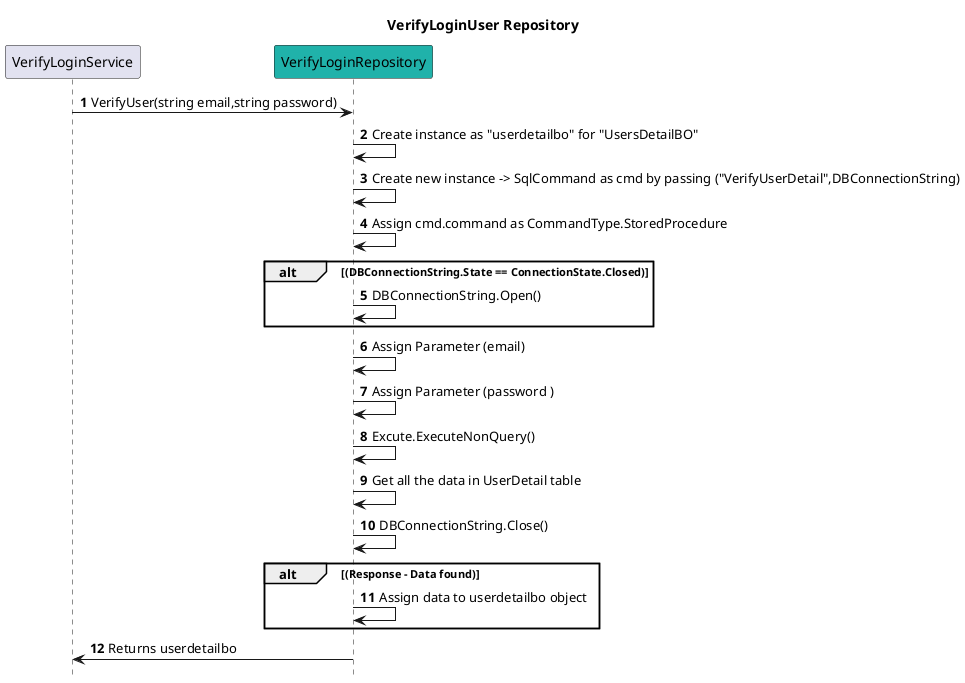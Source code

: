 @startuml

title VerifyLoginUser Repository
autonumber
hide footbox

participant VerifyLoginService
participant  VerifyLoginRepository #LightSeaGreen



  VerifyLoginService->  VerifyLoginRepository : VerifyUser(string email,string password)

    VerifyLoginRepository-> VerifyLoginRepository: Create instance as "userdetailbo" for "UsersDetailBO"

     VerifyLoginRepository ->  VerifyLoginRepository : Create new instance -> SqlCommand as cmd by passing ("VerifyUserDetail",DBConnectionString)

    VerifyLoginRepository ->  VerifyLoginRepository : Assign cmd.command as CommandType.StoredProcedure

    
    alt (DBConnectionString.State == ConnectionState.Closed)
        VerifyLoginRepository ->  VerifyLoginRepository : DBConnectionString.Open()
    end
    
 VerifyLoginRepository -> VerifyLoginRepository : Assign Parameter (email)
    VerifyLoginRepository -> VerifyLoginRepository : Assign Parameter (password )

VerifyLoginRepository -> VerifyLoginRepository : Excute.ExecuteNonQuery()


    VerifyLoginRepository-> VerifyLoginRepository: Get all the data in UserDetail table
    
    VerifyLoginRepository -> VerifyLoginRepository : DBConnectionString.Close()

alt (Response - Data found)
    VerifyLoginRepository-> VerifyLoginRepository:  Assign data to userdetailbo object
    
    end

   VerifyLoginRepository -> VerifyLoginService: Returns userdetailbo


@enduml